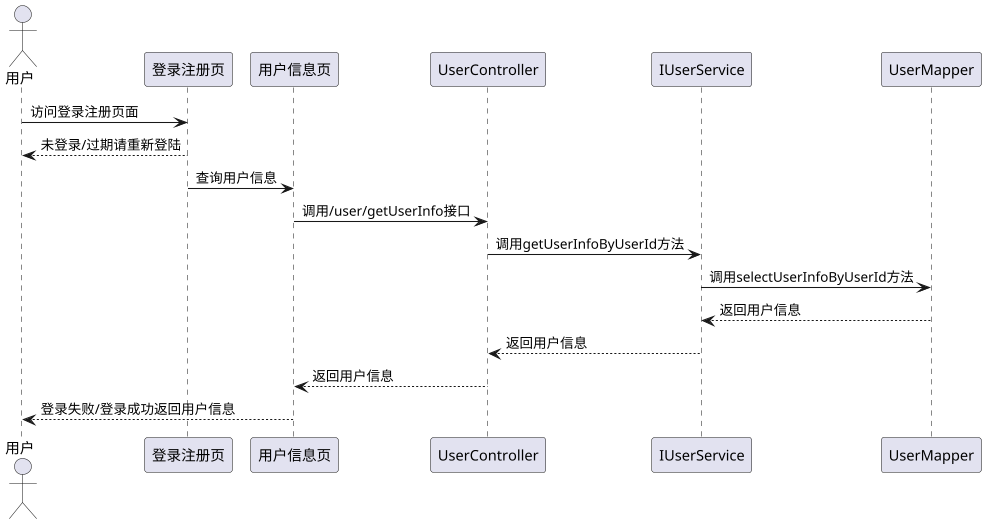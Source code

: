 @startuml
skinparam dpi 100

actor "用户" as User
participant "登录注册页" as LoginPage
participant "用户信息页" as Page
participant "UserController" as Controller
participant "IUserService" as Service
participant "UserMapper" as Mapper

User -> LoginPage: 访问登录注册页面
LoginPage --> User: 未登录/过期请重新登陆
LoginPage -> Page: 查询用户信息
Page -> Controller: 调用/user/getUserInfo接口
Controller -> Service: 调用getUserInfoByUserId方法
Service -> Mapper: 调用selectUserInfoByUserId方法
Mapper --> Service: 返回用户信息
Service --> Controller: 返回用户信息
Controller --> Page: 返回用户信息
Page --> User: 登录失败/登录成功返回用户信息

@enduml